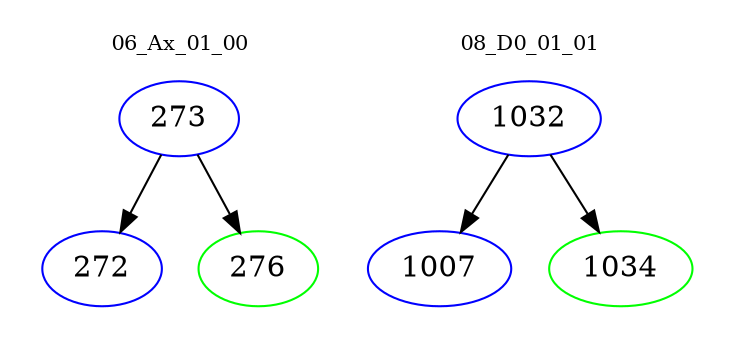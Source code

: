 digraph{
subgraph cluster_0 {
color = white
label = "06_Ax_01_00";
fontsize=10;
T0_273 [label="273", color="blue"]
T0_273 -> T0_272 [color="black"]
T0_272 [label="272", color="blue"]
T0_273 -> T0_276 [color="black"]
T0_276 [label="276", color="green"]
}
subgraph cluster_1 {
color = white
label = "08_D0_01_01";
fontsize=10;
T1_1032 [label="1032", color="blue"]
T1_1032 -> T1_1007 [color="black"]
T1_1007 [label="1007", color="blue"]
T1_1032 -> T1_1034 [color="black"]
T1_1034 [label="1034", color="green"]
}
}
